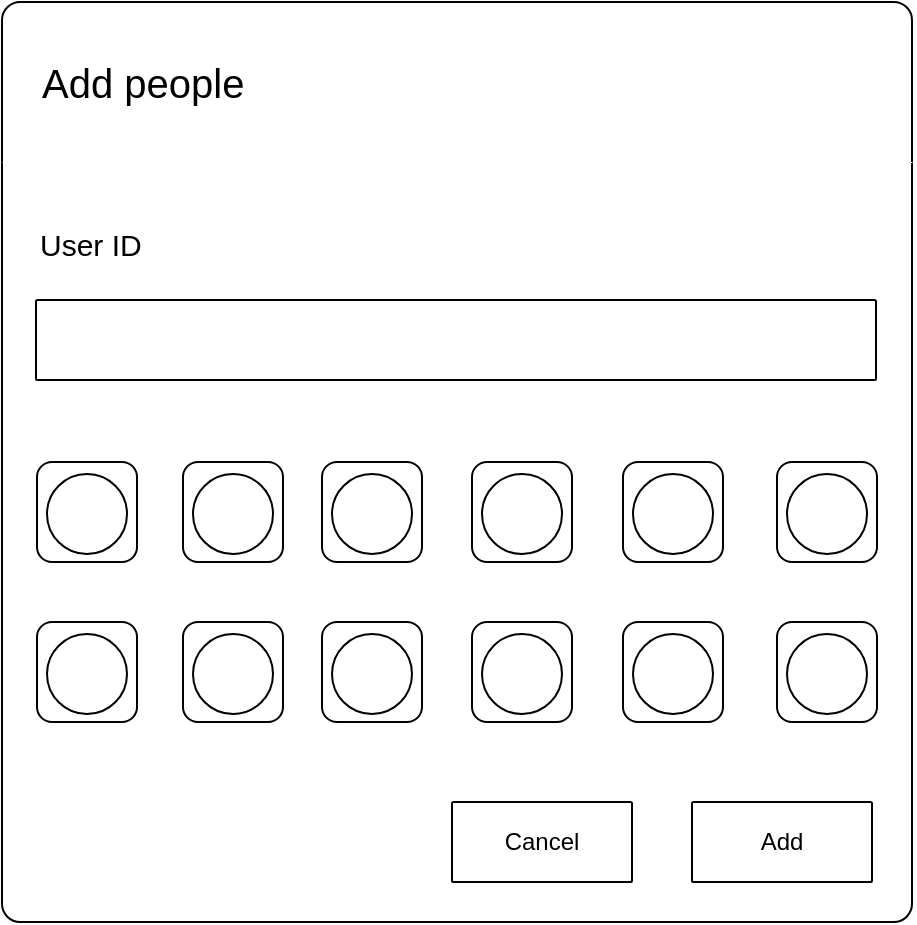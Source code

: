 <mxfile>
    <diagram id="Gx5P7tNzn3gEz-DhwY5Y" name="Page-1">
        <mxGraphModel dx="1386" dy="779" grid="1" gridSize="10" guides="1" tooltips="1" connect="1" arrows="1" fold="1" page="1" pageScale="1" pageWidth="1169" pageHeight="1654" math="0" shadow="0">
            <root>
                <mxCell id="0"/>
                <mxCell id="1" parent="0"/>
                <mxCell id="2" value="" style="rounded=1;whiteSpace=wrap;html=1;gradientColor=none;fillColor=none;glass=0;shadow=0;sketch=0;labelPadding=0;fillOpacity=100;arcSize=2;" parent="1" vertex="1">
                    <mxGeometry x="345" y="170" width="455" height="460" as="geometry"/>
                </mxCell>
                <mxCell id="3" value="" style="endArrow=none;html=1;rounded=0;fontSize=22;entryX=1;entryY=0.25;entryDx=0;entryDy=0;exitX=0;exitY=0.25;exitDx=0;exitDy=0;strokeColor=#FFFFFF;strokeWidth=0.5;fillColor=#f5f5f5;" parent="1" edge="1">
                    <mxGeometry width="50" height="50" relative="1" as="geometry">
                        <mxPoint x="345" y="250" as="sourcePoint"/>
                        <mxPoint x="800" y="250" as="targetPoint"/>
                    </mxGeometry>
                </mxCell>
                <mxCell id="4" value="&lt;font style=&quot;font-size: 20px;&quot;&gt;Add people&lt;/font&gt;" style="text;html=1;align=left;verticalAlign=middle;resizable=0;points=[];autosize=1;strokeColor=none;fillColor=none;" parent="1" vertex="1">
                    <mxGeometry x="362.5" y="190" width="120" height="40" as="geometry"/>
                </mxCell>
                <mxCell id="17" value="Cancel" style="rounded=1;whiteSpace=wrap;html=1;gradientColor=none;fillColor=none;glass=0;shadow=0;sketch=0;labelPadding=0;fillOpacity=100;arcSize=2;" parent="1" vertex="1">
                    <mxGeometry x="570" y="570" width="90" height="40" as="geometry"/>
                </mxCell>
                <mxCell id="18" value="Add" style="rounded=1;whiteSpace=wrap;html=1;gradientColor=none;fillColor=none;glass=0;shadow=0;sketch=0;labelPadding=0;fillOpacity=100;arcSize=2;" parent="1" vertex="1">
                    <mxGeometry x="690" y="570" width="90" height="40" as="geometry"/>
                </mxCell>
                <mxCell id="24" value="" style="rounded=1;whiteSpace=wrap;html=1;gradientColor=none;fillColor=none;glass=0;shadow=0;sketch=0;labelPadding=0;fillOpacity=100;arcSize=2;" parent="1" vertex="1">
                    <mxGeometry x="362" y="319" width="420" height="40" as="geometry"/>
                </mxCell>
                <mxCell id="26" value="" style="rounded=1;whiteSpace=wrap;html=1;" parent="1" vertex="1">
                    <mxGeometry x="362.5" y="400" width="50" height="50" as="geometry"/>
                </mxCell>
                <mxCell id="27" value="" style="ellipse;whiteSpace=wrap;html=1;aspect=fixed;rounded=0;" parent="1" vertex="1">
                    <mxGeometry x="367.5" y="406" width="40" height="40" as="geometry"/>
                </mxCell>
                <mxCell id="28" value="" style="rounded=1;whiteSpace=wrap;html=1;" parent="1" vertex="1">
                    <mxGeometry x="435.5" y="400" width="50" height="50" as="geometry"/>
                </mxCell>
                <mxCell id="29" value="" style="ellipse;whiteSpace=wrap;html=1;aspect=fixed;rounded=0;" parent="1" vertex="1">
                    <mxGeometry x="440.5" y="406" width="40" height="40" as="geometry"/>
                </mxCell>
                <mxCell id="30" value="" style="rounded=1;whiteSpace=wrap;html=1;" parent="1" vertex="1">
                    <mxGeometry x="505" y="400" width="50" height="50" as="geometry"/>
                </mxCell>
                <mxCell id="31" value="" style="ellipse;whiteSpace=wrap;html=1;aspect=fixed;rounded=0;" parent="1" vertex="1">
                    <mxGeometry x="510" y="406" width="40" height="40" as="geometry"/>
                </mxCell>
                <mxCell id="32" value="" style="rounded=1;whiteSpace=wrap;html=1;" parent="1" vertex="1">
                    <mxGeometry x="580" y="400" width="50" height="50" as="geometry"/>
                </mxCell>
                <mxCell id="33" value="" style="ellipse;whiteSpace=wrap;html=1;aspect=fixed;rounded=0;" parent="1" vertex="1">
                    <mxGeometry x="585" y="406" width="40" height="40" as="geometry"/>
                </mxCell>
                <mxCell id="34" value="" style="rounded=1;whiteSpace=wrap;html=1;" parent="1" vertex="1">
                    <mxGeometry x="655.5" y="400" width="50" height="50" as="geometry"/>
                </mxCell>
                <mxCell id="35" value="" style="ellipse;whiteSpace=wrap;html=1;aspect=fixed;rounded=0;" parent="1" vertex="1">
                    <mxGeometry x="660.5" y="406" width="40" height="40" as="geometry"/>
                </mxCell>
                <mxCell id="36" value="" style="rounded=1;whiteSpace=wrap;html=1;" parent="1" vertex="1">
                    <mxGeometry x="732.5" y="400" width="50" height="50" as="geometry"/>
                </mxCell>
                <mxCell id="37" value="" style="ellipse;whiteSpace=wrap;html=1;aspect=fixed;rounded=0;" parent="1" vertex="1">
                    <mxGeometry x="737.5" y="406" width="40" height="40" as="geometry"/>
                </mxCell>
                <mxCell id="38" value="" style="rounded=1;whiteSpace=wrap;html=1;" parent="1" vertex="1">
                    <mxGeometry x="362.5" y="480" width="50" height="50" as="geometry"/>
                </mxCell>
                <mxCell id="39" value="" style="ellipse;whiteSpace=wrap;html=1;aspect=fixed;rounded=0;" parent="1" vertex="1">
                    <mxGeometry x="367.5" y="486" width="40" height="40" as="geometry"/>
                </mxCell>
                <mxCell id="40" value="" style="rounded=1;whiteSpace=wrap;html=1;" parent="1" vertex="1">
                    <mxGeometry x="435.5" y="480" width="50" height="50" as="geometry"/>
                </mxCell>
                <mxCell id="41" value="" style="ellipse;whiteSpace=wrap;html=1;aspect=fixed;rounded=0;" parent="1" vertex="1">
                    <mxGeometry x="440.5" y="486" width="40" height="40" as="geometry"/>
                </mxCell>
                <mxCell id="42" value="" style="rounded=1;whiteSpace=wrap;html=1;" parent="1" vertex="1">
                    <mxGeometry x="505" y="480" width="50" height="50" as="geometry"/>
                </mxCell>
                <mxCell id="43" value="" style="ellipse;whiteSpace=wrap;html=1;aspect=fixed;rounded=0;" parent="1" vertex="1">
                    <mxGeometry x="510" y="486" width="40" height="40" as="geometry"/>
                </mxCell>
                <mxCell id="44" value="" style="rounded=1;whiteSpace=wrap;html=1;" parent="1" vertex="1">
                    <mxGeometry x="580" y="480" width="50" height="50" as="geometry"/>
                </mxCell>
                <mxCell id="45" value="" style="ellipse;whiteSpace=wrap;html=1;aspect=fixed;rounded=0;" parent="1" vertex="1">
                    <mxGeometry x="585" y="486" width="40" height="40" as="geometry"/>
                </mxCell>
                <mxCell id="46" value="" style="rounded=1;whiteSpace=wrap;html=1;" parent="1" vertex="1">
                    <mxGeometry x="655.5" y="480" width="50" height="50" as="geometry"/>
                </mxCell>
                <mxCell id="47" value="" style="ellipse;whiteSpace=wrap;html=1;aspect=fixed;rounded=0;" parent="1" vertex="1">
                    <mxGeometry x="660.5" y="486" width="40" height="40" as="geometry"/>
                </mxCell>
                <mxCell id="48" value="" style="rounded=1;whiteSpace=wrap;html=1;" parent="1" vertex="1">
                    <mxGeometry x="732.5" y="480" width="50" height="50" as="geometry"/>
                </mxCell>
                <mxCell id="49" value="" style="ellipse;whiteSpace=wrap;html=1;aspect=fixed;rounded=0;" parent="1" vertex="1">
                    <mxGeometry x="737.5" y="486" width="40" height="40" as="geometry"/>
                </mxCell>
                <mxCell id="50" value="&lt;font style=&quot;font-size: 15px;&quot;&gt;User ID&lt;/font&gt;" style="text;html=1;align=left;verticalAlign=middle;resizable=0;points=[];autosize=1;strokeColor=none;fillColor=none;fontSize=20;" parent="1" vertex="1">
                    <mxGeometry x="362" y="269" width="70" height="40" as="geometry"/>
                </mxCell>
            </root>
        </mxGraphModel>
    </diagram>
</mxfile>